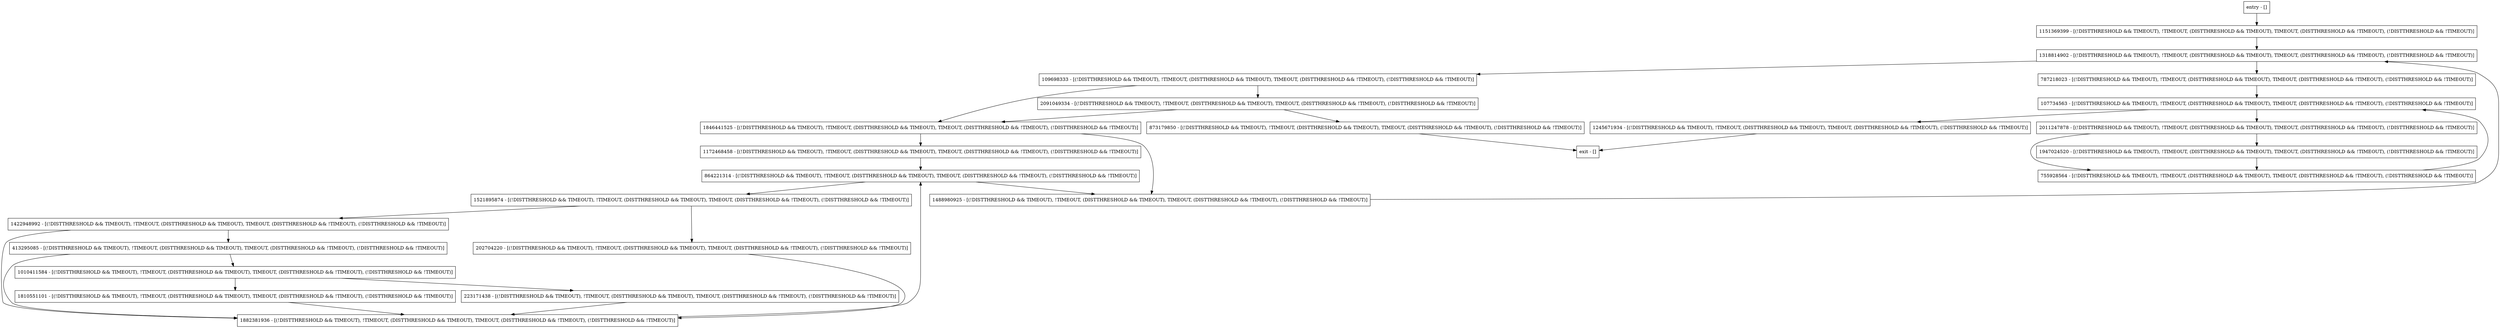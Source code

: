 digraph getMergedColors {
node [shape=record];
873179850 [label="873179850 - [(!DISTTHRESHOLD && TIMEOUT), !TIMEOUT, (DISTTHRESHOLD && TIMEOUT), TIMEOUT, (DISTTHRESHOLD && !TIMEOUT), (!DISTTHRESHOLD && !TIMEOUT)]"];
2011247878 [label="2011247878 - [(!DISTTHRESHOLD && TIMEOUT), !TIMEOUT, (DISTTHRESHOLD && TIMEOUT), TIMEOUT, (DISTTHRESHOLD && !TIMEOUT), (!DISTTHRESHOLD && !TIMEOUT)]"];
1318814902 [label="1318814902 - [(!DISTTHRESHOLD && TIMEOUT), !TIMEOUT, (DISTTHRESHOLD && TIMEOUT), TIMEOUT, (DISTTHRESHOLD && !TIMEOUT), (!DISTTHRESHOLD && !TIMEOUT)]"];
1488980925 [label="1488980925 - [(!DISTTHRESHOLD && TIMEOUT), !TIMEOUT, (DISTTHRESHOLD && TIMEOUT), TIMEOUT, (DISTTHRESHOLD && !TIMEOUT), (!DISTTHRESHOLD && !TIMEOUT)]"];
223171438 [label="223171438 - [(!DISTTHRESHOLD && TIMEOUT), !TIMEOUT, (DISTTHRESHOLD && TIMEOUT), TIMEOUT, (DISTTHRESHOLD && !TIMEOUT), (!DISTTHRESHOLD && !TIMEOUT)]"];
1172468458 [label="1172468458 - [(!DISTTHRESHOLD && TIMEOUT), !TIMEOUT, (DISTTHRESHOLD && TIMEOUT), TIMEOUT, (DISTTHRESHOLD && !TIMEOUT), (!DISTTHRESHOLD && !TIMEOUT)]"];
1846441525 [label="1846441525 - [(!DISTTHRESHOLD && TIMEOUT), !TIMEOUT, (DISTTHRESHOLD && TIMEOUT), TIMEOUT, (DISTTHRESHOLD && !TIMEOUT), (!DISTTHRESHOLD && !TIMEOUT)]"];
2091049334 [label="2091049334 - [(!DISTTHRESHOLD && TIMEOUT), !TIMEOUT, (DISTTHRESHOLD && TIMEOUT), TIMEOUT, (DISTTHRESHOLD && !TIMEOUT), (!DISTTHRESHOLD && !TIMEOUT)]"];
107734563 [label="107734563 - [(!DISTTHRESHOLD && TIMEOUT), !TIMEOUT, (DISTTHRESHOLD && TIMEOUT), TIMEOUT, (DISTTHRESHOLD && !TIMEOUT), (!DISTTHRESHOLD && !TIMEOUT)]"];
413295085 [label="413295085 - [(!DISTTHRESHOLD && TIMEOUT), !TIMEOUT, (DISTTHRESHOLD && TIMEOUT), TIMEOUT, (DISTTHRESHOLD && !TIMEOUT), (!DISTTHRESHOLD && !TIMEOUT)]"];
864221314 [label="864221314 - [(!DISTTHRESHOLD && TIMEOUT), !TIMEOUT, (DISTTHRESHOLD && TIMEOUT), TIMEOUT, (DISTTHRESHOLD && !TIMEOUT), (!DISTTHRESHOLD && !TIMEOUT)]"];
109698333 [label="109698333 - [(!DISTTHRESHOLD && TIMEOUT), !TIMEOUT, (DISTTHRESHOLD && TIMEOUT), TIMEOUT, (DISTTHRESHOLD && !TIMEOUT), (!DISTTHRESHOLD && !TIMEOUT)]"];
1882381936 [label="1882381936 - [(!DISTTHRESHOLD && TIMEOUT), !TIMEOUT, (DISTTHRESHOLD && TIMEOUT), TIMEOUT, (DISTTHRESHOLD && !TIMEOUT), (!DISTTHRESHOLD && !TIMEOUT)]"];
787218023 [label="787218023 - [(!DISTTHRESHOLD && TIMEOUT), !TIMEOUT, (DISTTHRESHOLD && TIMEOUT), TIMEOUT, (DISTTHRESHOLD && !TIMEOUT), (!DISTTHRESHOLD && !TIMEOUT)]"];
1151369399 [label="1151369399 - [(!DISTTHRESHOLD && TIMEOUT), !TIMEOUT, (DISTTHRESHOLD && TIMEOUT), TIMEOUT, (DISTTHRESHOLD && !TIMEOUT), (!DISTTHRESHOLD && !TIMEOUT)]"];
202704220 [label="202704220 - [(!DISTTHRESHOLD && TIMEOUT), !TIMEOUT, (DISTTHRESHOLD && TIMEOUT), TIMEOUT, (DISTTHRESHOLD && !TIMEOUT), (!DISTTHRESHOLD && !TIMEOUT)]"];
1947024520 [label="1947024520 - [(!DISTTHRESHOLD && TIMEOUT), !TIMEOUT, (DISTTHRESHOLD && TIMEOUT), TIMEOUT, (DISTTHRESHOLD && !TIMEOUT), (!DISTTHRESHOLD && !TIMEOUT)]"];
755928564 [label="755928564 - [(!DISTTHRESHOLD && TIMEOUT), !TIMEOUT, (DISTTHRESHOLD && TIMEOUT), TIMEOUT, (DISTTHRESHOLD && !TIMEOUT), (!DISTTHRESHOLD && !TIMEOUT)]"];
entry [label="entry - []"];
exit [label="exit - []"];
1521895874 [label="1521895874 - [(!DISTTHRESHOLD && TIMEOUT), !TIMEOUT, (DISTTHRESHOLD && TIMEOUT), TIMEOUT, (DISTTHRESHOLD && !TIMEOUT), (!DISTTHRESHOLD && !TIMEOUT)]"];
1010411584 [label="1010411584 - [(!DISTTHRESHOLD && TIMEOUT), !TIMEOUT, (DISTTHRESHOLD && TIMEOUT), TIMEOUT, (DISTTHRESHOLD && !TIMEOUT), (!DISTTHRESHOLD && !TIMEOUT)]"];
1810551101 [label="1810551101 - [(!DISTTHRESHOLD && TIMEOUT), !TIMEOUT, (DISTTHRESHOLD && TIMEOUT), TIMEOUT, (DISTTHRESHOLD && !TIMEOUT), (!DISTTHRESHOLD && !TIMEOUT)]"];
1422948992 [label="1422948992 - [(!DISTTHRESHOLD && TIMEOUT), !TIMEOUT, (DISTTHRESHOLD && TIMEOUT), TIMEOUT, (DISTTHRESHOLD && !TIMEOUT), (!DISTTHRESHOLD && !TIMEOUT)]"];
1245671934 [label="1245671934 - [(!DISTTHRESHOLD && TIMEOUT), !TIMEOUT, (DISTTHRESHOLD && TIMEOUT), TIMEOUT, (DISTTHRESHOLD && !TIMEOUT), (!DISTTHRESHOLD && !TIMEOUT)]"];
entry;
exit;
873179850 -> exit;
2011247878 -> 755928564;
2011247878 -> 1947024520;
1318814902 -> 109698333;
1318814902 -> 787218023;
1488980925 -> 1318814902;
223171438 -> 1882381936;
1172468458 -> 864221314;
1846441525 -> 1172468458;
1846441525 -> 1488980925;
2091049334 -> 873179850;
2091049334 -> 1846441525;
107734563 -> 2011247878;
107734563 -> 1245671934;
413295085 -> 1882381936;
413295085 -> 1010411584;
864221314 -> 1521895874;
864221314 -> 1488980925;
109698333 -> 1846441525;
109698333 -> 2091049334;
1882381936 -> 864221314;
787218023 -> 107734563;
1151369399 -> 1318814902;
202704220 -> 1882381936;
1947024520 -> 755928564;
755928564 -> 107734563;
entry -> 1151369399;
1521895874 -> 1422948992;
1521895874 -> 202704220;
1010411584 -> 223171438;
1010411584 -> 1810551101;
1810551101 -> 1882381936;
1422948992 -> 1882381936;
1422948992 -> 413295085;
1245671934 -> exit;
}

